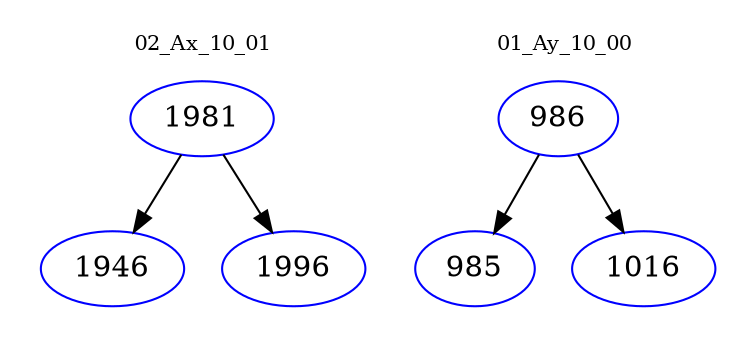 digraph{
subgraph cluster_0 {
color = white
label = "02_Ax_10_01";
fontsize=10;
T0_1981 [label="1981", color="blue"]
T0_1981 -> T0_1946 [color="black"]
T0_1946 [label="1946", color="blue"]
T0_1981 -> T0_1996 [color="black"]
T0_1996 [label="1996", color="blue"]
}
subgraph cluster_1 {
color = white
label = "01_Ay_10_00";
fontsize=10;
T1_986 [label="986", color="blue"]
T1_986 -> T1_985 [color="black"]
T1_985 [label="985", color="blue"]
T1_986 -> T1_1016 [color="black"]
T1_1016 [label="1016", color="blue"]
}
}
